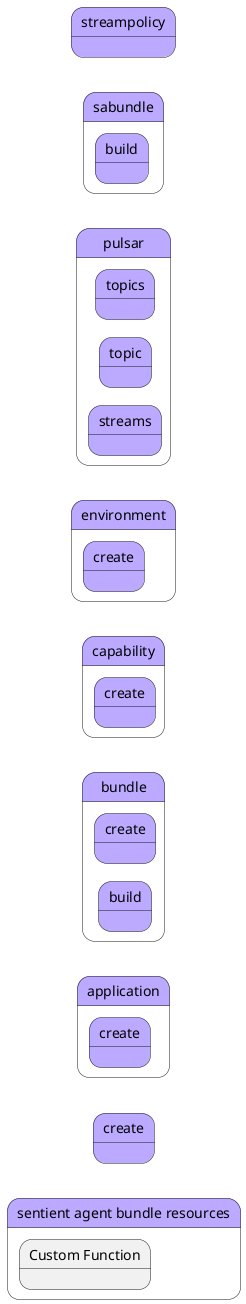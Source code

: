 @startuml
left to right direction




state "sentient agent bundle resources" as pstatename #bbaaff {
    state "Custom Function" as sabrfunction {
    }
}

        state "streampolicy create" as streampolicycreate #bbaaff {
}


        state "application" as application #bbaaff {
state "create" as applicationcreate #bbaaff {
}
}


        state "bundle" as bundle #bbaaff {
state "build" as bundlebuild #bbaaff {
}
}


        state "bundle" as bundle #bbaaff {
state "create" as bundlecreate #bbaaff {
}
}


        state "capability" as capability #bbaaff {
state "create" as capabilitycreate #bbaaff {
}
}


        state "environment" as environment #bbaaff {
state "create" as environmentcreate #bbaaff {
}
}


        state "pulsar" as pulsar #bbaaff {
state "streams" as pulsarstreams #bbaaff {
}
}


        state "pulsar" as pulsar #bbaaff {
state "topic" as pulsartopic #bbaaff {
}
}


        state "pulsar" as pulsar #bbaaff {
state "topics" as pulsartopics #bbaaff {
}
}


        state "sabundle" as sabundle #bbaaff {
state "build" as sabundlebuild #bbaaff {
}
}


        state "streampolicy" as streampolicy #bbaaff {
state "create" as streampolicycreate #bbaaff {
}
}






@enduml
